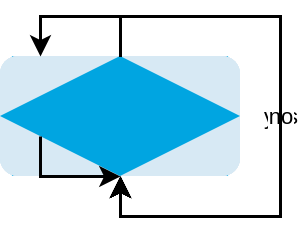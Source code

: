 <?xml version="1.0" encoding="UTF-8"?>
<mxfile version="14.6.13">
  <diagram id="activity_diagram" name="Activity Diagram">
    <mxGraphModel dx="1422" dy="798" grid="1" gridSize="10" guides="1" tooltips="1" connect="1" arrows="1" fold="1" page="1" pageScale="1" pageWidth="827" pageHeight="1169" math="0" shadow="0">
      <root>
        <mxCell id="0"/>
        <mxCell id="1" parent="0"/>
        <mxCell id="10" value="Start" style="ellipse;whiteSpace=wrap;html=1;aspect=fixed;fillColor=#000000;fontColor=#ffffff;strokeColor=none;" vertex="1" parent="1">
          <mxGeometry x="0" y="0" width="40" height="40" as="geometry"/>
        </mxCell>
        <mxCell id="11" value="Stop" style="ellipse;whiteSpace=wrap;html=1;aspect=fixed;fillColor=#000000;fontColor=#ffffff;strokeColor=none;" vertex="1" parent="1">
          <mxGeometry x="0" y="0" width="40" height="40" as="geometry"/>
        </mxCell>
        <mxCell id="12" value="Start des Prozesses" style="rounded=1;whiteSpace=wrap;html=1;fillColor=#D7E9F4;strokeColor=none;" vertex="1" parent="1">
          <mxGeometry x="0" y="0" width="120" height="60" as="geometry"/>
        </mxCell>
        <mxCell id="13" value="Prozess beenden" style="rounded=1;whiteSpace=wrap;html=1;fillColor=#D7E9F4;strokeColor=none;" vertex="1" parent="1">
          <mxGeometry x="0" y="0" width="120" height="60" as="geometry"/>
        </mxCell>
        <mxCell id="14" value="Bedingung erfüllt?" style="shape=hexagon;perimeter=hexagonPerimeter2;size=0.05;whiteSpace=wrap;html=1;fillColor=#00A5E1;fontColor=#FFFFFF;strokeColor=none;" vertex="1" parent="1">
          <mxGeometry x="0" y="0" width="120" height="60" as="geometry"/>
        </mxCell>
        <mxCell id="15" value="Aktion 1 ausführen" style="rounded=1;whiteSpace=wrap;html=1;fillColor=#D7E9F4;strokeColor=none;" vertex="1" parent="1">
          <mxGeometry x="0" y="0" width="120" height="60" as="geometry"/>
        </mxCell>
        <mxCell id="16" value="Aktion 2 ausführen" style="rounded=1;whiteSpace=wrap;html=1;fillColor=#D7E9F4;strokeColor=none;" vertex="1" parent="1">
          <mxGeometry x="0" y="0" width="120" height="60" as="geometry"/>
        </mxCell>
        <mxCell id="17" value="Aktion 3 ausführen" style="rounded=1;whiteSpace=wrap;html=1;fillColor=#D7E9F4;strokeColor=none;" vertex="1" parent="1">
          <mxGeometry x="0" y="0" width="120" height="60" as="geometry"/>
        </mxCell>
        <mxCell id="18" value="" style="rhombus;whiteSpace=wrap;html=1;fillColor=#00A5E1;fontColor=#FFFFFF;strokeColor=none;" vertex="1" parent="1">
          <mxGeometry x="0" y="0" width="120" height="60" as="geometry"/>
        </mxCell>
        <mxCell id="1000" value="" style="edgeStyle=orthogonalEdgeStyle;rounded=0;orthogonalLoop=1;jettySize=auto;html=1;strokeWidth=1.5;strokeColor=#000000;" edge="1" parent="1" source="10" target="12">
          <mxGeometry relative="1" as="geometry"/>
        </mxCell>
        <mxCell id="1001" value="" style="edgeStyle=orthogonalEdgeStyle;rounded=0;orthogonalLoop=1;jettySize=auto;html=1;strokeWidth=1.5;strokeColor=#000000;" edge="1" parent="1" source="12" target="13">
          <mxGeometry relative="1" as="geometry"/>
        </mxCell>
        <mxCell id="1002" value="" style="edgeStyle=orthogonalEdgeStyle;rounded=0;orthogonalLoop=1;jettySize=auto;html=1;strokeWidth=1.5;strokeColor=#000000;" edge="1" parent="1" source="13" target="14">
          <mxGeometry relative="1" as="geometry"/>
        </mxCell>
        <mxCell id="1003" value="yes" style="edgeStyle=orthogonalEdgeStyle;rounded=0;orthogonalLoop=1;jettySize=auto;html=1;strokeWidth=1.5;strokeColor=#000000;" edge="1" parent="1" source="14" target="15">
          <mxGeometry relative="1" as="geometry"/>
        </mxCell>
        <mxCell id="1004" value="no" style="edgeStyle=orthogonalEdgeStyle;rounded=0;orthogonalLoop=1;jettySize=auto;html=1;strokeWidth=1.5;strokeColor=#000000;" edge="1" parent="1" source="14" target="16">
          <mxGeometry relative="1" as="geometry"/>
        </mxCell>
        <mxCell id="1005" value="" style="edgeStyle=orthogonalEdgeStyle;rounded=0;orthogonalLoop=1;jettySize=auto;html=1;strokeWidth=1.5;strokeColor=#000000;" edge="1" parent="1" source="16" target="17">
          <mxGeometry relative="1" as="geometry"/>
        </mxCell>
        <mxCell id="1006" value="" style="edgeStyle=orthogonalEdgeStyle;rounded=0;orthogonalLoop=1;jettySize=auto;html=1;strokeWidth=1.5;strokeColor=#000000;" edge="1" parent="1" source="15" target="18">
          <mxGeometry relative="1" as="geometry"/>
        </mxCell>
        <mxCell id="1007" value="" style="edgeStyle=orthogonalEdgeStyle;rounded=0;orthogonalLoop=1;jettySize=auto;html=1;strokeWidth=1.5;strokeColor=#000000;" edge="1" parent="1" source="17" target="18">
          <mxGeometry relative="1" as="geometry"/>
        </mxCell>
        <mxCell id="1008" value="" style="edgeStyle=orthogonalEdgeStyle;rounded=0;orthogonalLoop=1;jettySize=auto;html=1;strokeWidth=1.5;strokeColor=#000000;" edge="1" parent="1" source="18" target="11">
          <mxGeometry relative="1" as="geometry"/>
        </mxCell>
      </root>
    </mxGraphModel>
  </diagram>
</mxfile>
